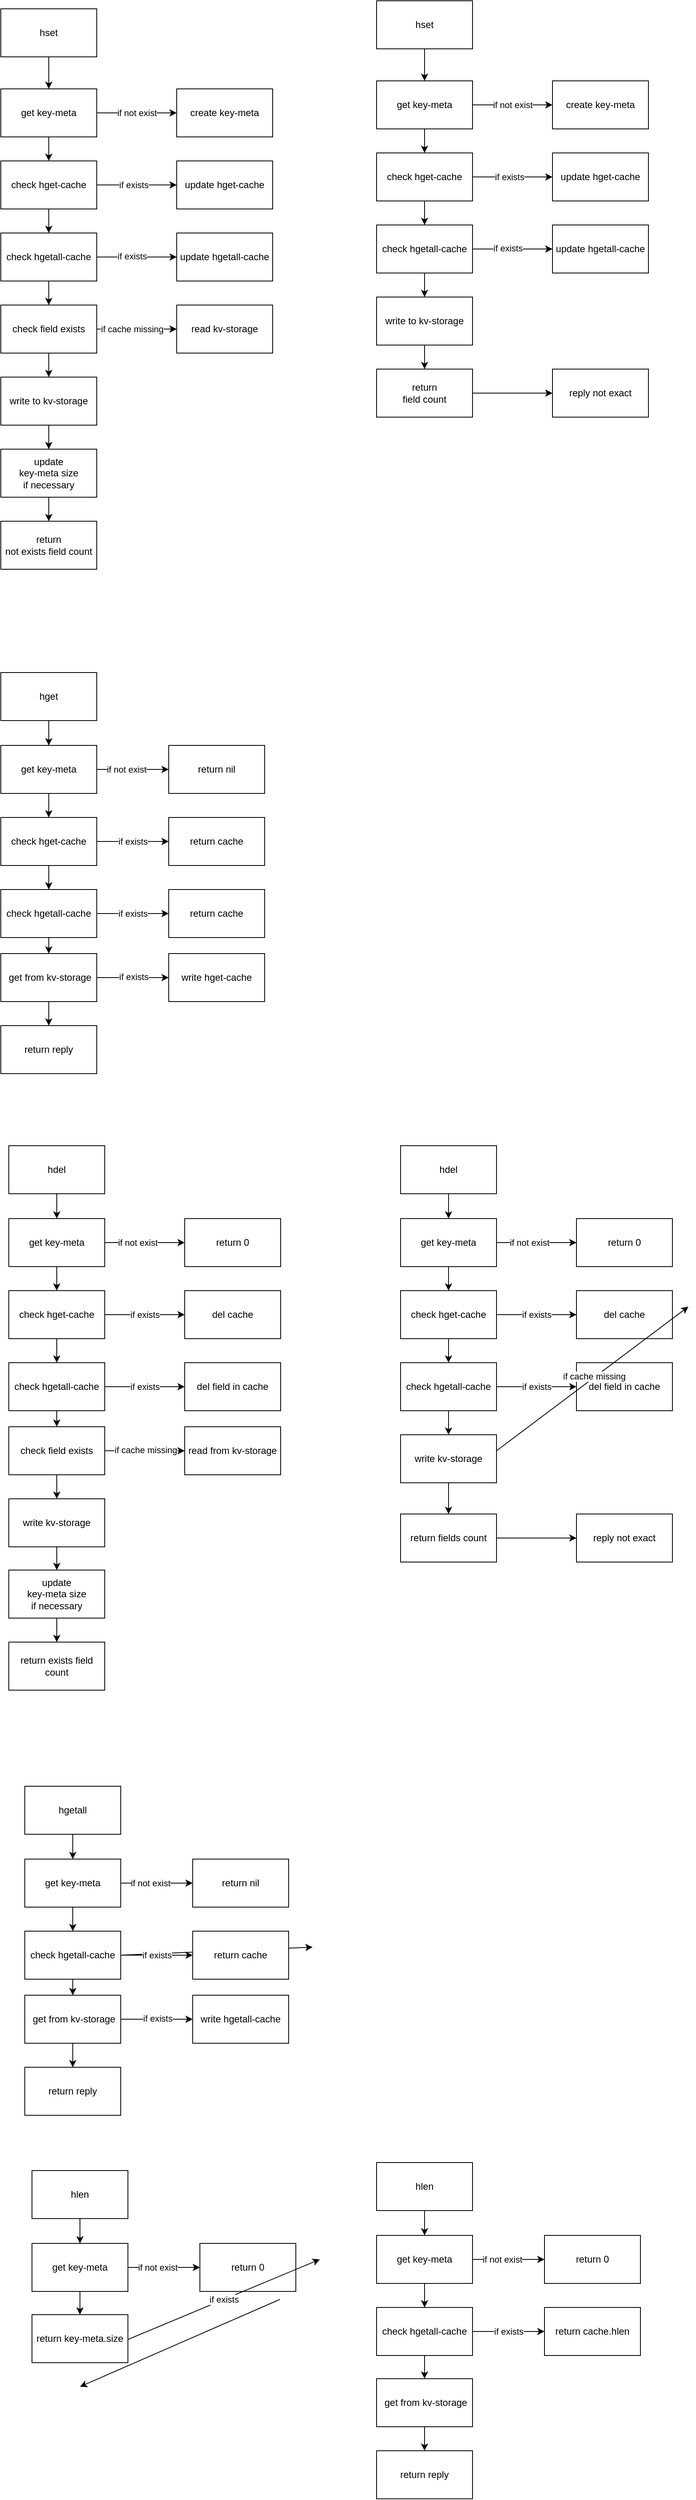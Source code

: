<mxfile version="15.7.3" type="device"><diagram id="tb99nrhKhxuGRv-F1piK" name="第 1 页"><mxGraphModel dx="1106" dy="782" grid="1" gridSize="10" guides="1" tooltips="1" connect="1" arrows="1" fold="1" page="1" pageScale="1" pageWidth="827" pageHeight="1169" math="0" shadow="0"><root><mxCell id="0"/><mxCell id="1" parent="0"/><mxCell id="EsuPwsVe-Hr086mZ4_bv-1" value="hset" style="rounded=0;whiteSpace=wrap;html=1;" vertex="1" parent="1"><mxGeometry x="210" y="280" width="120" height="60" as="geometry"/></mxCell><mxCell id="EsuPwsVe-Hr086mZ4_bv-2" value="get key-meta" style="rounded=0;whiteSpace=wrap;html=1;" vertex="1" parent="1"><mxGeometry x="210" y="380" width="120" height="60" as="geometry"/></mxCell><mxCell id="EsuPwsVe-Hr086mZ4_bv-3" value="check hget-cache" style="rounded=0;whiteSpace=wrap;html=1;" vertex="1" parent="1"><mxGeometry x="210" y="470" width="120" height="60" as="geometry"/></mxCell><mxCell id="EsuPwsVe-Hr086mZ4_bv-4" value="create key-meta" style="rounded=0;whiteSpace=wrap;html=1;" vertex="1" parent="1"><mxGeometry x="430" y="380" width="120" height="60" as="geometry"/></mxCell><mxCell id="EsuPwsVe-Hr086mZ4_bv-6" value="if not exist" style="endArrow=classic;html=1;rounded=0;exitX=1;exitY=0.5;exitDx=0;exitDy=0;entryX=0;entryY=0.5;entryDx=0;entryDy=0;" edge="1" parent="1" source="EsuPwsVe-Hr086mZ4_bv-2" target="EsuPwsVe-Hr086mZ4_bv-4"><mxGeometry width="50" height="50" relative="1" as="geometry"><mxPoint x="390" y="430" as="sourcePoint"/><mxPoint x="440" y="380" as="targetPoint"/></mxGeometry></mxCell><mxCell id="EsuPwsVe-Hr086mZ4_bv-7" value="" style="endArrow=classic;html=1;rounded=0;exitX=0.5;exitY=1;exitDx=0;exitDy=0;" edge="1" parent="1" source="EsuPwsVe-Hr086mZ4_bv-1" target="EsuPwsVe-Hr086mZ4_bv-2"><mxGeometry width="50" height="50" relative="1" as="geometry"><mxPoint x="390" y="430" as="sourcePoint"/><mxPoint x="440" y="380" as="targetPoint"/></mxGeometry></mxCell><mxCell id="EsuPwsVe-Hr086mZ4_bv-8" value="" style="endArrow=classic;html=1;rounded=0;exitX=0.5;exitY=1;exitDx=0;exitDy=0;" edge="1" parent="1" source="EsuPwsVe-Hr086mZ4_bv-2" target="EsuPwsVe-Hr086mZ4_bv-3"><mxGeometry width="50" height="50" relative="1" as="geometry"><mxPoint x="390" y="690" as="sourcePoint"/><mxPoint x="440" y="640" as="targetPoint"/></mxGeometry></mxCell><mxCell id="EsuPwsVe-Hr086mZ4_bv-9" value="update hget-cache" style="rounded=0;whiteSpace=wrap;html=1;" vertex="1" parent="1"><mxGeometry x="430" y="470" width="120" height="60" as="geometry"/></mxCell><mxCell id="EsuPwsVe-Hr086mZ4_bv-10" value="" style="endArrow=classic;html=1;rounded=0;exitX=1;exitY=0.5;exitDx=0;exitDy=0;entryX=0;entryY=0.5;entryDx=0;entryDy=0;" edge="1" parent="1" source="EsuPwsVe-Hr086mZ4_bv-3" target="EsuPwsVe-Hr086mZ4_bv-9"><mxGeometry width="50" height="50" relative="1" as="geometry"><mxPoint x="390" y="690" as="sourcePoint"/><mxPoint x="440" y="640" as="targetPoint"/></mxGeometry></mxCell><mxCell id="EsuPwsVe-Hr086mZ4_bv-12" value="if exists" style="edgeLabel;html=1;align=center;verticalAlign=middle;resizable=0;points=[];" vertex="1" connectable="0" parent="EsuPwsVe-Hr086mZ4_bv-10"><mxGeometry x="-0.286" y="1" relative="1" as="geometry"><mxPoint x="10" y="1" as="offset"/></mxGeometry></mxCell><mxCell id="EsuPwsVe-Hr086mZ4_bv-11" value="check hgetall-cache" style="rounded=0;whiteSpace=wrap;html=1;" vertex="1" parent="1"><mxGeometry x="210" y="560" width="120" height="60" as="geometry"/></mxCell><mxCell id="EsuPwsVe-Hr086mZ4_bv-13" value="" style="endArrow=classic;html=1;rounded=0;exitX=0.5;exitY=1;exitDx=0;exitDy=0;" edge="1" parent="1" source="EsuPwsVe-Hr086mZ4_bv-3" target="EsuPwsVe-Hr086mZ4_bv-11"><mxGeometry width="50" height="50" relative="1" as="geometry"><mxPoint x="390" y="530" as="sourcePoint"/><mxPoint x="440" y="480" as="targetPoint"/></mxGeometry></mxCell><mxCell id="EsuPwsVe-Hr086mZ4_bv-14" value="update hgetall-cache" style="rounded=0;whiteSpace=wrap;html=1;" vertex="1" parent="1"><mxGeometry x="430" y="560" width="120" height="60" as="geometry"/></mxCell><mxCell id="EsuPwsVe-Hr086mZ4_bv-15" value="" style="endArrow=classic;html=1;rounded=0;exitX=1;exitY=0.5;exitDx=0;exitDy=0;entryX=0;entryY=0.5;entryDx=0;entryDy=0;" edge="1" parent="1" source="EsuPwsVe-Hr086mZ4_bv-11" target="EsuPwsVe-Hr086mZ4_bv-14"><mxGeometry width="50" height="50" relative="1" as="geometry"><mxPoint x="390" y="530" as="sourcePoint"/><mxPoint x="440" y="480" as="targetPoint"/></mxGeometry></mxCell><mxCell id="EsuPwsVe-Hr086mZ4_bv-19" value="if exists" style="edgeLabel;html=1;align=center;verticalAlign=middle;resizable=0;points=[];" vertex="1" connectable="0" parent="EsuPwsVe-Hr086mZ4_bv-15"><mxGeometry x="-0.119" y="1" relative="1" as="geometry"><mxPoint as="offset"/></mxGeometry></mxCell><mxCell id="EsuPwsVe-Hr086mZ4_bv-16" value="check field exists" style="rounded=0;whiteSpace=wrap;html=1;" vertex="1" parent="1"><mxGeometry x="210" y="650" width="120" height="60" as="geometry"/></mxCell><mxCell id="EsuPwsVe-Hr086mZ4_bv-17" value="read kv-storage" style="rounded=0;whiteSpace=wrap;html=1;" vertex="1" parent="1"><mxGeometry x="430" y="650" width="120" height="60" as="geometry"/></mxCell><mxCell id="EsuPwsVe-Hr086mZ4_bv-18" value="" style="endArrow=classic;html=1;rounded=0;entryX=0;entryY=0.5;entryDx=0;entryDy=0;" edge="1" parent="1" source="EsuPwsVe-Hr086mZ4_bv-16" target="EsuPwsVe-Hr086mZ4_bv-17"><mxGeometry width="50" height="50" relative="1" as="geometry"><mxPoint x="390" y="530" as="sourcePoint"/><mxPoint x="440" y="480" as="targetPoint"/></mxGeometry></mxCell><mxCell id="EsuPwsVe-Hr086mZ4_bv-20" value="if cache missing" style="edgeLabel;html=1;align=center;verticalAlign=middle;resizable=0;points=[];" vertex="1" connectable="0" parent="EsuPwsVe-Hr086mZ4_bv-18"><mxGeometry x="-0.286" y="3" relative="1" as="geometry"><mxPoint x="8" y="3" as="offset"/></mxGeometry></mxCell><mxCell id="EsuPwsVe-Hr086mZ4_bv-21" value="" style="endArrow=classic;html=1;rounded=0;exitX=0.5;exitY=1;exitDx=0;exitDy=0;" edge="1" parent="1" source="EsuPwsVe-Hr086mZ4_bv-11" target="EsuPwsVe-Hr086mZ4_bv-16"><mxGeometry width="50" height="50" relative="1" as="geometry"><mxPoint x="390" y="530" as="sourcePoint"/><mxPoint x="440" y="480" as="targetPoint"/></mxGeometry></mxCell><mxCell id="EsuPwsVe-Hr086mZ4_bv-22" value="write to kv-storage" style="rounded=0;whiteSpace=wrap;html=1;" vertex="1" parent="1"><mxGeometry x="210" y="740" width="120" height="60" as="geometry"/></mxCell><mxCell id="EsuPwsVe-Hr086mZ4_bv-23" value="" style="endArrow=classic;html=1;rounded=0;exitX=0.5;exitY=1;exitDx=0;exitDy=0;entryX=0.5;entryY=0;entryDx=0;entryDy=0;" edge="1" parent="1" source="EsuPwsVe-Hr086mZ4_bv-16" target="EsuPwsVe-Hr086mZ4_bv-22"><mxGeometry width="50" height="50" relative="1" as="geometry"><mxPoint x="390" y="530" as="sourcePoint"/><mxPoint x="440" y="480" as="targetPoint"/></mxGeometry></mxCell><mxCell id="EsuPwsVe-Hr086mZ4_bv-24" value="update &lt;br&gt;key-meta size &lt;br&gt;if necessary" style="rounded=0;whiteSpace=wrap;html=1;" vertex="1" parent="1"><mxGeometry x="210" y="830" width="120" height="60" as="geometry"/></mxCell><mxCell id="EsuPwsVe-Hr086mZ4_bv-25" value="" style="endArrow=classic;html=1;rounded=0;exitX=0.5;exitY=1;exitDx=0;exitDy=0;" edge="1" parent="1" source="EsuPwsVe-Hr086mZ4_bv-22" target="EsuPwsVe-Hr086mZ4_bv-24"><mxGeometry width="50" height="50" relative="1" as="geometry"><mxPoint x="390" y="550" as="sourcePoint"/><mxPoint x="440" y="500" as="targetPoint"/></mxGeometry></mxCell><mxCell id="EsuPwsVe-Hr086mZ4_bv-27" value="hset" style="rounded=0;whiteSpace=wrap;html=1;" vertex="1" parent="1"><mxGeometry x="680" y="270" width="120" height="60" as="geometry"/></mxCell><mxCell id="EsuPwsVe-Hr086mZ4_bv-28" value="get key-meta" style="rounded=0;whiteSpace=wrap;html=1;" vertex="1" parent="1"><mxGeometry x="680" y="370" width="120" height="60" as="geometry"/></mxCell><mxCell id="EsuPwsVe-Hr086mZ4_bv-29" value="check hget-cache" style="rounded=0;whiteSpace=wrap;html=1;" vertex="1" parent="1"><mxGeometry x="680" y="460" width="120" height="60" as="geometry"/></mxCell><mxCell id="EsuPwsVe-Hr086mZ4_bv-30" value="create key-meta" style="rounded=0;whiteSpace=wrap;html=1;" vertex="1" parent="1"><mxGeometry x="900" y="370" width="120" height="60" as="geometry"/></mxCell><mxCell id="EsuPwsVe-Hr086mZ4_bv-31" value="if not exist" style="endArrow=classic;html=1;rounded=0;exitX=1;exitY=0.5;exitDx=0;exitDy=0;entryX=0;entryY=0.5;entryDx=0;entryDy=0;" edge="1" parent="1" source="EsuPwsVe-Hr086mZ4_bv-28" target="EsuPwsVe-Hr086mZ4_bv-30"><mxGeometry width="50" height="50" relative="1" as="geometry"><mxPoint x="860" y="420" as="sourcePoint"/><mxPoint x="910" y="370" as="targetPoint"/></mxGeometry></mxCell><mxCell id="EsuPwsVe-Hr086mZ4_bv-32" value="" style="endArrow=classic;html=1;rounded=0;exitX=0.5;exitY=1;exitDx=0;exitDy=0;" edge="1" parent="1" source="EsuPwsVe-Hr086mZ4_bv-27" target="EsuPwsVe-Hr086mZ4_bv-28"><mxGeometry width="50" height="50" relative="1" as="geometry"><mxPoint x="860" y="420" as="sourcePoint"/><mxPoint x="910" y="370" as="targetPoint"/></mxGeometry></mxCell><mxCell id="EsuPwsVe-Hr086mZ4_bv-33" value="" style="endArrow=classic;html=1;rounded=0;exitX=0.5;exitY=1;exitDx=0;exitDy=0;" edge="1" parent="1" source="EsuPwsVe-Hr086mZ4_bv-28" target="EsuPwsVe-Hr086mZ4_bv-29"><mxGeometry width="50" height="50" relative="1" as="geometry"><mxPoint x="860" y="680" as="sourcePoint"/><mxPoint x="910" y="630" as="targetPoint"/></mxGeometry></mxCell><mxCell id="EsuPwsVe-Hr086mZ4_bv-34" value="update hget-cache" style="rounded=0;whiteSpace=wrap;html=1;" vertex="1" parent="1"><mxGeometry x="900" y="460" width="120" height="60" as="geometry"/></mxCell><mxCell id="EsuPwsVe-Hr086mZ4_bv-35" value="" style="endArrow=classic;html=1;rounded=0;exitX=1;exitY=0.5;exitDx=0;exitDy=0;entryX=0;entryY=0.5;entryDx=0;entryDy=0;" edge="1" parent="1" source="EsuPwsVe-Hr086mZ4_bv-29" target="EsuPwsVe-Hr086mZ4_bv-34"><mxGeometry width="50" height="50" relative="1" as="geometry"><mxPoint x="860" y="680" as="sourcePoint"/><mxPoint x="910" y="630" as="targetPoint"/></mxGeometry></mxCell><mxCell id="EsuPwsVe-Hr086mZ4_bv-36" value="if exists" style="edgeLabel;html=1;align=center;verticalAlign=middle;resizable=0;points=[];" vertex="1" connectable="0" parent="EsuPwsVe-Hr086mZ4_bv-35"><mxGeometry x="-0.286" y="1" relative="1" as="geometry"><mxPoint x="10" y="1" as="offset"/></mxGeometry></mxCell><mxCell id="EsuPwsVe-Hr086mZ4_bv-37" value="check hgetall-cache" style="rounded=0;whiteSpace=wrap;html=1;" vertex="1" parent="1"><mxGeometry x="680" y="550" width="120" height="60" as="geometry"/></mxCell><mxCell id="EsuPwsVe-Hr086mZ4_bv-38" value="" style="endArrow=classic;html=1;rounded=0;exitX=0.5;exitY=1;exitDx=0;exitDy=0;" edge="1" parent="1" source="EsuPwsVe-Hr086mZ4_bv-29" target="EsuPwsVe-Hr086mZ4_bv-37"><mxGeometry width="50" height="50" relative="1" as="geometry"><mxPoint x="860" y="520" as="sourcePoint"/><mxPoint x="910" y="470" as="targetPoint"/></mxGeometry></mxCell><mxCell id="EsuPwsVe-Hr086mZ4_bv-39" value="update hgetall-cache" style="rounded=0;whiteSpace=wrap;html=1;" vertex="1" parent="1"><mxGeometry x="900" y="550" width="120" height="60" as="geometry"/></mxCell><mxCell id="EsuPwsVe-Hr086mZ4_bv-40" value="" style="endArrow=classic;html=1;rounded=0;exitX=1;exitY=0.5;exitDx=0;exitDy=0;entryX=0;entryY=0.5;entryDx=0;entryDy=0;" edge="1" parent="1" source="EsuPwsVe-Hr086mZ4_bv-37" target="EsuPwsVe-Hr086mZ4_bv-39"><mxGeometry width="50" height="50" relative="1" as="geometry"><mxPoint x="860" y="520" as="sourcePoint"/><mxPoint x="910" y="470" as="targetPoint"/></mxGeometry></mxCell><mxCell id="EsuPwsVe-Hr086mZ4_bv-41" value="if exists" style="edgeLabel;html=1;align=center;verticalAlign=middle;resizable=0;points=[];" vertex="1" connectable="0" parent="EsuPwsVe-Hr086mZ4_bv-40"><mxGeometry x="-0.119" y="1" relative="1" as="geometry"><mxPoint as="offset"/></mxGeometry></mxCell><mxCell id="EsuPwsVe-Hr086mZ4_bv-46" value="" style="endArrow=classic;html=1;rounded=0;exitX=0.5;exitY=1;exitDx=0;exitDy=0;" edge="1" parent="1" source="EsuPwsVe-Hr086mZ4_bv-37"><mxGeometry width="50" height="50" relative="1" as="geometry"><mxPoint x="860" y="520" as="sourcePoint"/><mxPoint x="740" y="640" as="targetPoint"/></mxGeometry></mxCell><mxCell id="EsuPwsVe-Hr086mZ4_bv-47" value="write to kv-storage" style="rounded=0;whiteSpace=wrap;html=1;" vertex="1" parent="1"><mxGeometry x="680" y="640" width="120" height="60" as="geometry"/></mxCell><mxCell id="EsuPwsVe-Hr086mZ4_bv-49" value="return &lt;br&gt;field count" style="rounded=0;whiteSpace=wrap;html=1;" vertex="1" parent="1"><mxGeometry x="680" y="730" width="120" height="60" as="geometry"/></mxCell><mxCell id="EsuPwsVe-Hr086mZ4_bv-50" value="" style="endArrow=classic;html=1;rounded=0;exitX=0.5;exitY=1;exitDx=0;exitDy=0;" edge="1" parent="1" source="EsuPwsVe-Hr086mZ4_bv-47" target="EsuPwsVe-Hr086mZ4_bv-49"><mxGeometry width="50" height="50" relative="1" as="geometry"><mxPoint x="860" y="450" as="sourcePoint"/><mxPoint x="910" y="400" as="targetPoint"/></mxGeometry></mxCell><mxCell id="EsuPwsVe-Hr086mZ4_bv-52" value="reply not exact" style="rounded=0;whiteSpace=wrap;html=1;" vertex="1" parent="1"><mxGeometry x="900" y="730" width="120" height="60" as="geometry"/></mxCell><mxCell id="EsuPwsVe-Hr086mZ4_bv-53" value="" style="endArrow=classic;html=1;rounded=0;exitX=1;exitY=0.5;exitDx=0;exitDy=0;entryX=0;entryY=0.5;entryDx=0;entryDy=0;" edge="1" parent="1" source="EsuPwsVe-Hr086mZ4_bv-49" target="EsuPwsVe-Hr086mZ4_bv-52"><mxGeometry width="50" height="50" relative="1" as="geometry"><mxPoint x="750" y="550" as="sourcePoint"/><mxPoint x="800" y="500" as="targetPoint"/></mxGeometry></mxCell><mxCell id="EsuPwsVe-Hr086mZ4_bv-55" value="return &lt;br&gt;not exists field count" style="rounded=0;whiteSpace=wrap;html=1;" vertex="1" parent="1"><mxGeometry x="210" y="920" width="120" height="60" as="geometry"/></mxCell><mxCell id="EsuPwsVe-Hr086mZ4_bv-56" value="" style="endArrow=classic;html=1;rounded=0;exitX=0.5;exitY=1;exitDx=0;exitDy=0;" edge="1" parent="1" source="EsuPwsVe-Hr086mZ4_bv-24" target="EsuPwsVe-Hr086mZ4_bv-55"><mxGeometry width="50" height="50" relative="1" as="geometry"><mxPoint x="520" y="760" as="sourcePoint"/><mxPoint x="570" y="710" as="targetPoint"/></mxGeometry></mxCell><mxCell id="EsuPwsVe-Hr086mZ4_bv-57" value="hget" style="rounded=0;whiteSpace=wrap;html=1;" vertex="1" parent="1"><mxGeometry x="210" y="1109" width="120" height="60" as="geometry"/></mxCell><mxCell id="EsuPwsVe-Hr086mZ4_bv-58" value="check hget-cache" style="rounded=0;whiteSpace=wrap;html=1;" vertex="1" parent="1"><mxGeometry x="210" y="1290" width="120" height="60" as="geometry"/></mxCell><mxCell id="EsuPwsVe-Hr086mZ4_bv-59" value="check hgetall-cache" style="rounded=0;whiteSpace=wrap;html=1;" vertex="1" parent="1"><mxGeometry x="210" y="1380" width="120" height="60" as="geometry"/></mxCell><mxCell id="EsuPwsVe-Hr086mZ4_bv-60" value="&amp;nbsp;get from kv-storage" style="rounded=0;whiteSpace=wrap;html=1;" vertex="1" parent="1"><mxGeometry x="210" y="1460" width="120" height="60" as="geometry"/></mxCell><mxCell id="EsuPwsVe-Hr086mZ4_bv-61" value="get key-meta" style="rounded=0;whiteSpace=wrap;html=1;" vertex="1" parent="1"><mxGeometry x="210" y="1200" width="120" height="60" as="geometry"/></mxCell><mxCell id="EsuPwsVe-Hr086mZ4_bv-62" value="return nil" style="rounded=0;whiteSpace=wrap;html=1;" vertex="1" parent="1"><mxGeometry x="420" y="1200" width="120" height="60" as="geometry"/></mxCell><mxCell id="EsuPwsVe-Hr086mZ4_bv-63" value="" style="endArrow=classic;html=1;rounded=0;entryX=0;entryY=0.5;entryDx=0;entryDy=0;" edge="1" parent="1" source="EsuPwsVe-Hr086mZ4_bv-61" target="EsuPwsVe-Hr086mZ4_bv-62"><mxGeometry width="50" height="50" relative="1" as="geometry"><mxPoint x="520" y="1360" as="sourcePoint"/><mxPoint x="570" y="1310" as="targetPoint"/></mxGeometry></mxCell><mxCell id="EsuPwsVe-Hr086mZ4_bv-67" value="if not exist" style="edgeLabel;html=1;align=center;verticalAlign=middle;resizable=0;points=[];" vertex="1" connectable="0" parent="EsuPwsVe-Hr086mZ4_bv-63"><mxGeometry x="-0.314" y="2" relative="1" as="geometry"><mxPoint x="6" y="2" as="offset"/></mxGeometry></mxCell><mxCell id="EsuPwsVe-Hr086mZ4_bv-64" value="" style="endArrow=classic;html=1;rounded=0;exitX=0.5;exitY=1;exitDx=0;exitDy=0;" edge="1" parent="1" source="EsuPwsVe-Hr086mZ4_bv-57" target="EsuPwsVe-Hr086mZ4_bv-61"><mxGeometry width="50" height="50" relative="1" as="geometry"><mxPoint x="520" y="1350" as="sourcePoint"/><mxPoint x="570" y="1300" as="targetPoint"/></mxGeometry></mxCell><mxCell id="EsuPwsVe-Hr086mZ4_bv-65" value="" style="endArrow=classic;html=1;rounded=0;exitX=0.5;exitY=1;exitDx=0;exitDy=0;" edge="1" parent="1" source="EsuPwsVe-Hr086mZ4_bv-61" target="EsuPwsVe-Hr086mZ4_bv-58"><mxGeometry width="50" height="50" relative="1" as="geometry"><mxPoint x="520" y="1350" as="sourcePoint"/><mxPoint x="570" y="1300" as="targetPoint"/></mxGeometry></mxCell><mxCell id="EsuPwsVe-Hr086mZ4_bv-66" value="return cache" style="rounded=0;whiteSpace=wrap;html=1;" vertex="1" parent="1"><mxGeometry x="420" y="1290" width="120" height="60" as="geometry"/></mxCell><mxCell id="EsuPwsVe-Hr086mZ4_bv-68" value="if exists" style="endArrow=classic;html=1;rounded=0;exitX=1;exitY=0.5;exitDx=0;exitDy=0;entryX=0;entryY=0.5;entryDx=0;entryDy=0;" edge="1" parent="1" source="EsuPwsVe-Hr086mZ4_bv-58" target="EsuPwsVe-Hr086mZ4_bv-66"><mxGeometry width="50" height="50" relative="1" as="geometry"><mxPoint x="520" y="1360" as="sourcePoint"/><mxPoint x="570" y="1310" as="targetPoint"/></mxGeometry></mxCell><mxCell id="EsuPwsVe-Hr086mZ4_bv-69" value="return cache" style="rounded=0;whiteSpace=wrap;html=1;" vertex="1" parent="1"><mxGeometry x="420" y="1380" width="120" height="60" as="geometry"/></mxCell><mxCell id="EsuPwsVe-Hr086mZ4_bv-70" value="" style="endArrow=classic;html=1;rounded=0;exitX=0.5;exitY=1;exitDx=0;exitDy=0;" edge="1" parent="1" source="EsuPwsVe-Hr086mZ4_bv-58" target="EsuPwsVe-Hr086mZ4_bv-59"><mxGeometry width="50" height="50" relative="1" as="geometry"><mxPoint x="520" y="1360" as="sourcePoint"/><mxPoint x="570" y="1310" as="targetPoint"/></mxGeometry></mxCell><mxCell id="EsuPwsVe-Hr086mZ4_bv-71" value="if exists" style="endArrow=classic;html=1;rounded=0;exitX=1;exitY=0.5;exitDx=0;exitDy=0;" edge="1" parent="1" source="EsuPwsVe-Hr086mZ4_bv-59" target="EsuPwsVe-Hr086mZ4_bv-69"><mxGeometry width="50" height="50" relative="1" as="geometry"><mxPoint x="520" y="1360" as="sourcePoint"/><mxPoint x="570" y="1310" as="targetPoint"/></mxGeometry></mxCell><mxCell id="EsuPwsVe-Hr086mZ4_bv-72" value="write hget-cache" style="rounded=0;whiteSpace=wrap;html=1;" vertex="1" parent="1"><mxGeometry x="420" y="1460" width="120" height="60" as="geometry"/></mxCell><mxCell id="EsuPwsVe-Hr086mZ4_bv-73" value="" style="endArrow=classic;html=1;rounded=0;exitX=1;exitY=0.5;exitDx=0;exitDy=0;" edge="1" parent="1" source="EsuPwsVe-Hr086mZ4_bv-60" target="EsuPwsVe-Hr086mZ4_bv-72"><mxGeometry width="50" height="50" relative="1" as="geometry"><mxPoint x="520" y="1360" as="sourcePoint"/><mxPoint x="570" y="1310" as="targetPoint"/></mxGeometry></mxCell><mxCell id="EsuPwsVe-Hr086mZ4_bv-74" value="if exists" style="edgeLabel;html=1;align=center;verticalAlign=middle;resizable=0;points=[];" vertex="1" connectable="0" parent="EsuPwsVe-Hr086mZ4_bv-73"><mxGeometry x="0.022" y="1" relative="1" as="geometry"><mxPoint as="offset"/></mxGeometry></mxCell><mxCell id="EsuPwsVe-Hr086mZ4_bv-75" value="" style="endArrow=classic;html=1;rounded=0;exitX=0.5;exitY=1;exitDx=0;exitDy=0;" edge="1" parent="1" source="EsuPwsVe-Hr086mZ4_bv-59" target="EsuPwsVe-Hr086mZ4_bv-60"><mxGeometry width="50" height="50" relative="1" as="geometry"><mxPoint x="520" y="1360" as="sourcePoint"/><mxPoint x="570" y="1310" as="targetPoint"/></mxGeometry></mxCell><mxCell id="EsuPwsVe-Hr086mZ4_bv-76" value="return reply" style="rounded=0;whiteSpace=wrap;html=1;" vertex="1" parent="1"><mxGeometry x="210" y="1550" width="120" height="60" as="geometry"/></mxCell><mxCell id="EsuPwsVe-Hr086mZ4_bv-77" value="" style="endArrow=classic;html=1;rounded=0;exitX=0.5;exitY=1;exitDx=0;exitDy=0;" edge="1" parent="1" source="EsuPwsVe-Hr086mZ4_bv-60" target="EsuPwsVe-Hr086mZ4_bv-76"><mxGeometry width="50" height="50" relative="1" as="geometry"><mxPoint x="520" y="1360" as="sourcePoint"/><mxPoint x="570" y="1310" as="targetPoint"/></mxGeometry></mxCell><mxCell id="EsuPwsVe-Hr086mZ4_bv-78" value="hdel" style="rounded=0;whiteSpace=wrap;html=1;" vertex="1" parent="1"><mxGeometry x="220" y="1700" width="120" height="60" as="geometry"/></mxCell><mxCell id="EsuPwsVe-Hr086mZ4_bv-79" value="check hget-cache" style="rounded=0;whiteSpace=wrap;html=1;" vertex="1" parent="1"><mxGeometry x="220" y="1881" width="120" height="60" as="geometry"/></mxCell><mxCell id="EsuPwsVe-Hr086mZ4_bv-80" value="check hgetall-cache" style="rounded=0;whiteSpace=wrap;html=1;" vertex="1" parent="1"><mxGeometry x="220" y="1971" width="120" height="60" as="geometry"/></mxCell><mxCell id="EsuPwsVe-Hr086mZ4_bv-81" value="check field exists" style="rounded=0;whiteSpace=wrap;html=1;" vertex="1" parent="1"><mxGeometry x="220" y="2051" width="120" height="60" as="geometry"/></mxCell><mxCell id="EsuPwsVe-Hr086mZ4_bv-82" value="get key-meta" style="rounded=0;whiteSpace=wrap;html=1;" vertex="1" parent="1"><mxGeometry x="220" y="1791" width="120" height="60" as="geometry"/></mxCell><mxCell id="EsuPwsVe-Hr086mZ4_bv-83" value="return 0" style="rounded=0;whiteSpace=wrap;html=1;" vertex="1" parent="1"><mxGeometry x="440" y="1791" width="120" height="60" as="geometry"/></mxCell><mxCell id="EsuPwsVe-Hr086mZ4_bv-84" value="" style="endArrow=classic;html=1;rounded=0;entryX=0;entryY=0.5;entryDx=0;entryDy=0;" edge="1" parent="1" source="EsuPwsVe-Hr086mZ4_bv-82" target="EsuPwsVe-Hr086mZ4_bv-83"><mxGeometry width="50" height="50" relative="1" as="geometry"><mxPoint x="530" y="1951" as="sourcePoint"/><mxPoint x="580" y="1901" as="targetPoint"/></mxGeometry></mxCell><mxCell id="EsuPwsVe-Hr086mZ4_bv-85" value="if not exist" style="edgeLabel;html=1;align=center;verticalAlign=middle;resizable=0;points=[];" vertex="1" connectable="0" parent="EsuPwsVe-Hr086mZ4_bv-84"><mxGeometry x="-0.314" y="2" relative="1" as="geometry"><mxPoint x="6" y="2" as="offset"/></mxGeometry></mxCell><mxCell id="EsuPwsVe-Hr086mZ4_bv-86" value="" style="endArrow=classic;html=1;rounded=0;exitX=0.5;exitY=1;exitDx=0;exitDy=0;" edge="1" parent="1" source="EsuPwsVe-Hr086mZ4_bv-78" target="EsuPwsVe-Hr086mZ4_bv-82"><mxGeometry width="50" height="50" relative="1" as="geometry"><mxPoint x="530" y="1941" as="sourcePoint"/><mxPoint x="580" y="1891" as="targetPoint"/></mxGeometry></mxCell><mxCell id="EsuPwsVe-Hr086mZ4_bv-87" value="" style="endArrow=classic;html=1;rounded=0;exitX=0.5;exitY=1;exitDx=0;exitDy=0;" edge="1" parent="1" source="EsuPwsVe-Hr086mZ4_bv-82" target="EsuPwsVe-Hr086mZ4_bv-79"><mxGeometry width="50" height="50" relative="1" as="geometry"><mxPoint x="530" y="1941" as="sourcePoint"/><mxPoint x="580" y="1891" as="targetPoint"/></mxGeometry></mxCell><mxCell id="EsuPwsVe-Hr086mZ4_bv-88" value="del cache" style="rounded=0;whiteSpace=wrap;html=1;" vertex="1" parent="1"><mxGeometry x="440" y="1881" width="120" height="60" as="geometry"/></mxCell><mxCell id="EsuPwsVe-Hr086mZ4_bv-89" value="if exists" style="endArrow=classic;html=1;rounded=0;exitX=1;exitY=0.5;exitDx=0;exitDy=0;entryX=0;entryY=0.5;entryDx=0;entryDy=0;" edge="1" parent="1" source="EsuPwsVe-Hr086mZ4_bv-79" target="EsuPwsVe-Hr086mZ4_bv-88"><mxGeometry width="50" height="50" relative="1" as="geometry"><mxPoint x="530" y="1951" as="sourcePoint"/><mxPoint x="580" y="1901" as="targetPoint"/></mxGeometry></mxCell><mxCell id="EsuPwsVe-Hr086mZ4_bv-90" value="del field in cache" style="rounded=0;whiteSpace=wrap;html=1;" vertex="1" parent="1"><mxGeometry x="440" y="1971" width="120" height="60" as="geometry"/></mxCell><mxCell id="EsuPwsVe-Hr086mZ4_bv-91" value="" style="endArrow=classic;html=1;rounded=0;exitX=0.5;exitY=1;exitDx=0;exitDy=0;" edge="1" parent="1" source="EsuPwsVe-Hr086mZ4_bv-79" target="EsuPwsVe-Hr086mZ4_bv-80"><mxGeometry width="50" height="50" relative="1" as="geometry"><mxPoint x="530" y="1951" as="sourcePoint"/><mxPoint x="580" y="1901" as="targetPoint"/></mxGeometry></mxCell><mxCell id="EsuPwsVe-Hr086mZ4_bv-92" value="if exists" style="endArrow=classic;html=1;rounded=0;exitX=1;exitY=0.5;exitDx=0;exitDy=0;" edge="1" parent="1" source="EsuPwsVe-Hr086mZ4_bv-80" target="EsuPwsVe-Hr086mZ4_bv-90"><mxGeometry width="50" height="50" relative="1" as="geometry"><mxPoint x="530" y="1951" as="sourcePoint"/><mxPoint x="580" y="1901" as="targetPoint"/></mxGeometry></mxCell><mxCell id="EsuPwsVe-Hr086mZ4_bv-93" value="read from kv-storage" style="rounded=0;whiteSpace=wrap;html=1;" vertex="1" parent="1"><mxGeometry x="440" y="2051" width="120" height="60" as="geometry"/></mxCell><mxCell id="EsuPwsVe-Hr086mZ4_bv-94" value="" style="endArrow=classic;html=1;rounded=0;exitX=1;exitY=0.5;exitDx=0;exitDy=0;" edge="1" parent="1" source="EsuPwsVe-Hr086mZ4_bv-81" target="EsuPwsVe-Hr086mZ4_bv-93"><mxGeometry width="50" height="50" relative="1" as="geometry"><mxPoint x="530" y="1951" as="sourcePoint"/><mxPoint x="580" y="1901" as="targetPoint"/></mxGeometry></mxCell><mxCell id="EsuPwsVe-Hr086mZ4_bv-95" value="if cache missing" style="edgeLabel;html=1;align=center;verticalAlign=middle;resizable=0;points=[];" vertex="1" connectable="0" parent="EsuPwsVe-Hr086mZ4_bv-94"><mxGeometry x="0.022" y="1" relative="1" as="geometry"><mxPoint as="offset"/></mxGeometry></mxCell><mxCell id="EsuPwsVe-Hr086mZ4_bv-96" value="" style="endArrow=classic;html=1;rounded=0;exitX=0.5;exitY=1;exitDx=0;exitDy=0;" edge="1" parent="1" source="EsuPwsVe-Hr086mZ4_bv-80" target="EsuPwsVe-Hr086mZ4_bv-81"><mxGeometry width="50" height="50" relative="1" as="geometry"><mxPoint x="530" y="1951" as="sourcePoint"/><mxPoint x="580" y="1901" as="targetPoint"/></mxGeometry></mxCell><mxCell id="EsuPwsVe-Hr086mZ4_bv-97" value="write kv-storage" style="rounded=0;whiteSpace=wrap;html=1;" vertex="1" parent="1"><mxGeometry x="220" y="2141" width="120" height="60" as="geometry"/></mxCell><mxCell id="EsuPwsVe-Hr086mZ4_bv-98" value="" style="endArrow=classic;html=1;rounded=0;exitX=0.5;exitY=1;exitDx=0;exitDy=0;" edge="1" parent="1" source="EsuPwsVe-Hr086mZ4_bv-81" target="EsuPwsVe-Hr086mZ4_bv-97"><mxGeometry width="50" height="50" relative="1" as="geometry"><mxPoint x="530" y="1951" as="sourcePoint"/><mxPoint x="580" y="1901" as="targetPoint"/></mxGeometry></mxCell><mxCell id="EsuPwsVe-Hr086mZ4_bv-99" value="update&lt;br&gt;key-meta size&lt;br&gt;if necessary" style="rounded=0;whiteSpace=wrap;html=1;" vertex="1" parent="1"><mxGeometry x="220" y="2230" width="120" height="60" as="geometry"/></mxCell><mxCell id="EsuPwsVe-Hr086mZ4_bv-101" value="return exists field count" style="rounded=0;whiteSpace=wrap;html=1;" vertex="1" parent="1"><mxGeometry x="220" y="2320" width="120" height="60" as="geometry"/></mxCell><mxCell id="EsuPwsVe-Hr086mZ4_bv-102" value="" style="endArrow=classic;html=1;rounded=0;exitX=0.5;exitY=1;exitDx=0;exitDy=0;" edge="1" parent="1" source="EsuPwsVe-Hr086mZ4_bv-97" target="EsuPwsVe-Hr086mZ4_bv-99"><mxGeometry width="50" height="50" relative="1" as="geometry"><mxPoint x="520" y="2100" as="sourcePoint"/><mxPoint x="570" y="2050" as="targetPoint"/></mxGeometry></mxCell><mxCell id="EsuPwsVe-Hr086mZ4_bv-103" value="" style="endArrow=classic;html=1;rounded=0;exitX=0.5;exitY=1;exitDx=0;exitDy=0;" edge="1" parent="1" source="EsuPwsVe-Hr086mZ4_bv-99" target="EsuPwsVe-Hr086mZ4_bv-101"><mxGeometry width="50" height="50" relative="1" as="geometry"><mxPoint x="520" y="2100" as="sourcePoint"/><mxPoint x="570" y="2050" as="targetPoint"/></mxGeometry></mxCell><mxCell id="EsuPwsVe-Hr086mZ4_bv-104" value="hdel" style="rounded=0;whiteSpace=wrap;html=1;" vertex="1" parent="1"><mxGeometry x="710" y="1700" width="120" height="60" as="geometry"/></mxCell><mxCell id="EsuPwsVe-Hr086mZ4_bv-105" value="check hget-cache" style="rounded=0;whiteSpace=wrap;html=1;" vertex="1" parent="1"><mxGeometry x="710" y="1881" width="120" height="60" as="geometry"/></mxCell><mxCell id="EsuPwsVe-Hr086mZ4_bv-106" value="check hgetall-cache" style="rounded=0;whiteSpace=wrap;html=1;" vertex="1" parent="1"><mxGeometry x="710" y="1971" width="120" height="60" as="geometry"/></mxCell><mxCell id="EsuPwsVe-Hr086mZ4_bv-108" value="get key-meta" style="rounded=0;whiteSpace=wrap;html=1;" vertex="1" parent="1"><mxGeometry x="710" y="1791" width="120" height="60" as="geometry"/></mxCell><mxCell id="EsuPwsVe-Hr086mZ4_bv-109" value="return 0" style="rounded=0;whiteSpace=wrap;html=1;" vertex="1" parent="1"><mxGeometry x="930" y="1791" width="120" height="60" as="geometry"/></mxCell><mxCell id="EsuPwsVe-Hr086mZ4_bv-110" value="" style="endArrow=classic;html=1;rounded=0;entryX=0;entryY=0.5;entryDx=0;entryDy=0;" edge="1" parent="1" source="EsuPwsVe-Hr086mZ4_bv-108" target="EsuPwsVe-Hr086mZ4_bv-109"><mxGeometry width="50" height="50" relative="1" as="geometry"><mxPoint x="1020" y="1951" as="sourcePoint"/><mxPoint x="1070" y="1901" as="targetPoint"/></mxGeometry></mxCell><mxCell id="EsuPwsVe-Hr086mZ4_bv-111" value="if not exist" style="edgeLabel;html=1;align=center;verticalAlign=middle;resizable=0;points=[];" vertex="1" connectable="0" parent="EsuPwsVe-Hr086mZ4_bv-110"><mxGeometry x="-0.314" y="2" relative="1" as="geometry"><mxPoint x="6" y="2" as="offset"/></mxGeometry></mxCell><mxCell id="EsuPwsVe-Hr086mZ4_bv-112" value="" style="endArrow=classic;html=1;rounded=0;exitX=0.5;exitY=1;exitDx=0;exitDy=0;" edge="1" parent="1" source="EsuPwsVe-Hr086mZ4_bv-104" target="EsuPwsVe-Hr086mZ4_bv-108"><mxGeometry width="50" height="50" relative="1" as="geometry"><mxPoint x="1020" y="1941" as="sourcePoint"/><mxPoint x="1070" y="1891" as="targetPoint"/></mxGeometry></mxCell><mxCell id="EsuPwsVe-Hr086mZ4_bv-113" value="" style="endArrow=classic;html=1;rounded=0;exitX=0.5;exitY=1;exitDx=0;exitDy=0;" edge="1" parent="1" source="EsuPwsVe-Hr086mZ4_bv-108" target="EsuPwsVe-Hr086mZ4_bv-105"><mxGeometry width="50" height="50" relative="1" as="geometry"><mxPoint x="1020" y="1941" as="sourcePoint"/><mxPoint x="1070" y="1891" as="targetPoint"/></mxGeometry></mxCell><mxCell id="EsuPwsVe-Hr086mZ4_bv-114" value="del cache" style="rounded=0;whiteSpace=wrap;html=1;" vertex="1" parent="1"><mxGeometry x="930" y="1881" width="120" height="60" as="geometry"/></mxCell><mxCell id="EsuPwsVe-Hr086mZ4_bv-115" value="if exists" style="endArrow=classic;html=1;rounded=0;exitX=1;exitY=0.5;exitDx=0;exitDy=0;entryX=0;entryY=0.5;entryDx=0;entryDy=0;" edge="1" parent="1" source="EsuPwsVe-Hr086mZ4_bv-105" target="EsuPwsVe-Hr086mZ4_bv-114"><mxGeometry width="50" height="50" relative="1" as="geometry"><mxPoint x="1020" y="1951" as="sourcePoint"/><mxPoint x="1070" y="1901" as="targetPoint"/></mxGeometry></mxCell><mxCell id="EsuPwsVe-Hr086mZ4_bv-116" value="del field in cache" style="rounded=0;whiteSpace=wrap;html=1;" vertex="1" parent="1"><mxGeometry x="930" y="1971" width="120" height="60" as="geometry"/></mxCell><mxCell id="EsuPwsVe-Hr086mZ4_bv-117" value="" style="endArrow=classic;html=1;rounded=0;exitX=0.5;exitY=1;exitDx=0;exitDy=0;" edge="1" parent="1" source="EsuPwsVe-Hr086mZ4_bv-105" target="EsuPwsVe-Hr086mZ4_bv-106"><mxGeometry width="50" height="50" relative="1" as="geometry"><mxPoint x="1020" y="1951" as="sourcePoint"/><mxPoint x="1070" y="1901" as="targetPoint"/></mxGeometry></mxCell><mxCell id="EsuPwsVe-Hr086mZ4_bv-118" value="if exists" style="endArrow=classic;html=1;rounded=0;exitX=1;exitY=0.5;exitDx=0;exitDy=0;" edge="1" parent="1" source="EsuPwsVe-Hr086mZ4_bv-106" target="EsuPwsVe-Hr086mZ4_bv-116"><mxGeometry width="50" height="50" relative="1" as="geometry"><mxPoint x="1020" y="1951" as="sourcePoint"/><mxPoint x="1070" y="1901" as="targetPoint"/></mxGeometry></mxCell><mxCell id="EsuPwsVe-Hr086mZ4_bv-120" value="" style="endArrow=classic;html=1;rounded=0;exitX=1;exitY=0.5;exitDx=0;exitDy=0;" edge="1" parent="1" target="EsuPwsVe-Hr086mZ4_bv-119"><mxGeometry width="50" height="50" relative="1" as="geometry"><mxPoint x="830" y="2081" as="sourcePoint"/><mxPoint x="1070" y="1901" as="targetPoint"/></mxGeometry></mxCell><mxCell id="EsuPwsVe-Hr086mZ4_bv-121" value="if cache missing" style="edgeLabel;html=1;align=center;verticalAlign=middle;resizable=0;points=[];" vertex="1" connectable="0" parent="EsuPwsVe-Hr086mZ4_bv-120"><mxGeometry x="0.022" y="1" relative="1" as="geometry"><mxPoint as="offset"/></mxGeometry></mxCell><mxCell id="EsuPwsVe-Hr086mZ4_bv-123" value="write kv-storage" style="rounded=0;whiteSpace=wrap;html=1;" vertex="1" parent="1"><mxGeometry x="710" y="2061" width="120" height="60" as="geometry"/></mxCell><mxCell id="EsuPwsVe-Hr086mZ4_bv-124" value="" style="endArrow=classic;html=1;rounded=0;exitX=0.5;exitY=1;exitDx=0;exitDy=0;" edge="1" parent="1" target="EsuPwsVe-Hr086mZ4_bv-123"><mxGeometry width="50" height="50" relative="1" as="geometry"><mxPoint x="770" y="2031" as="sourcePoint"/><mxPoint x="1070" y="1821" as="targetPoint"/></mxGeometry></mxCell><mxCell id="EsuPwsVe-Hr086mZ4_bv-126" value="return fields count" style="rounded=0;whiteSpace=wrap;html=1;" vertex="1" parent="1"><mxGeometry x="710" y="2160" width="120" height="60" as="geometry"/></mxCell><mxCell id="EsuPwsVe-Hr086mZ4_bv-128" value="" style="endArrow=classic;html=1;rounded=0;" edge="1" parent="1" source="EsuPwsVe-Hr086mZ4_bv-123" target="EsuPwsVe-Hr086mZ4_bv-126"><mxGeometry width="50" height="50" relative="1" as="geometry"><mxPoint x="770" y="2290" as="sourcePoint"/><mxPoint x="1060" y="2050" as="targetPoint"/></mxGeometry></mxCell><mxCell id="EsuPwsVe-Hr086mZ4_bv-129" value="reply not exact" style="rounded=0;whiteSpace=wrap;html=1;" vertex="1" parent="1"><mxGeometry x="930" y="2160" width="120" height="60" as="geometry"/></mxCell><mxCell id="EsuPwsVe-Hr086mZ4_bv-130" value="" style="endArrow=classic;html=1;rounded=0;entryX=0;entryY=0.5;entryDx=0;entryDy=0;" edge="1" parent="1" source="EsuPwsVe-Hr086mZ4_bv-126" target="EsuPwsVe-Hr086mZ4_bv-129"><mxGeometry width="50" height="50" relative="1" as="geometry"><mxPoint x="520" y="2100" as="sourcePoint"/><mxPoint x="570" y="2050" as="targetPoint"/></mxGeometry></mxCell><mxCell id="EsuPwsVe-Hr086mZ4_bv-131" value="hgetall" style="rounded=0;whiteSpace=wrap;html=1;" vertex="1" parent="1"><mxGeometry x="240" y="2500" width="120" height="60" as="geometry"/></mxCell><mxCell id="EsuPwsVe-Hr086mZ4_bv-133" value="check hgetall-cache" style="rounded=0;whiteSpace=wrap;html=1;" vertex="1" parent="1"><mxGeometry x="240" y="2681" width="120" height="60" as="geometry"/></mxCell><mxCell id="EsuPwsVe-Hr086mZ4_bv-134" value="&amp;nbsp;get from kv-storage" style="rounded=0;whiteSpace=wrap;html=1;" vertex="1" parent="1"><mxGeometry x="240" y="2761" width="120" height="60" as="geometry"/></mxCell><mxCell id="EsuPwsVe-Hr086mZ4_bv-135" value="get key-meta" style="rounded=0;whiteSpace=wrap;html=1;" vertex="1" parent="1"><mxGeometry x="240" y="2591" width="120" height="60" as="geometry"/></mxCell><mxCell id="EsuPwsVe-Hr086mZ4_bv-136" value="return nil" style="rounded=0;whiteSpace=wrap;html=1;" vertex="1" parent="1"><mxGeometry x="450" y="2591" width="120" height="60" as="geometry"/></mxCell><mxCell id="EsuPwsVe-Hr086mZ4_bv-137" value="" style="endArrow=classic;html=1;rounded=0;entryX=0;entryY=0.5;entryDx=0;entryDy=0;" edge="1" parent="1" source="EsuPwsVe-Hr086mZ4_bv-135" target="EsuPwsVe-Hr086mZ4_bv-136"><mxGeometry width="50" height="50" relative="1" as="geometry"><mxPoint x="550" y="2751" as="sourcePoint"/><mxPoint x="600" y="2701" as="targetPoint"/></mxGeometry></mxCell><mxCell id="EsuPwsVe-Hr086mZ4_bv-138" value="if not exist" style="edgeLabel;html=1;align=center;verticalAlign=middle;resizable=0;points=[];" vertex="1" connectable="0" parent="EsuPwsVe-Hr086mZ4_bv-137"><mxGeometry x="-0.314" y="2" relative="1" as="geometry"><mxPoint x="6" y="2" as="offset"/></mxGeometry></mxCell><mxCell id="EsuPwsVe-Hr086mZ4_bv-139" value="" style="endArrow=classic;html=1;rounded=0;exitX=0.5;exitY=1;exitDx=0;exitDy=0;" edge="1" parent="1" source="EsuPwsVe-Hr086mZ4_bv-131" target="EsuPwsVe-Hr086mZ4_bv-135"><mxGeometry width="50" height="50" relative="1" as="geometry"><mxPoint x="550" y="2741" as="sourcePoint"/><mxPoint x="600" y="2691" as="targetPoint"/></mxGeometry></mxCell><mxCell id="EsuPwsVe-Hr086mZ4_bv-142" value="if exists" style="endArrow=classic;html=1;rounded=0;exitX=1;exitY=0.5;exitDx=0;exitDy=0;entryX=0;entryY=0.5;entryDx=0;entryDy=0;" edge="1" parent="1" target="EsuPwsVe-Hr086mZ4_bv-141"><mxGeometry width="50" height="50" relative="1" as="geometry"><mxPoint x="360" y="2711" as="sourcePoint"/><mxPoint x="600" y="2701" as="targetPoint"/></mxGeometry></mxCell><mxCell id="EsuPwsVe-Hr086mZ4_bv-143" value="return cache" style="rounded=0;whiteSpace=wrap;html=1;" vertex="1" parent="1"><mxGeometry x="450" y="2681" width="120" height="60" as="geometry"/></mxCell><mxCell id="EsuPwsVe-Hr086mZ4_bv-144" value="" style="endArrow=classic;html=1;rounded=0;exitX=0.5;exitY=1;exitDx=0;exitDy=0;" edge="1" parent="1" target="EsuPwsVe-Hr086mZ4_bv-133"><mxGeometry width="50" height="50" relative="1" as="geometry"><mxPoint x="300" y="2651" as="sourcePoint"/><mxPoint x="600" y="2611" as="targetPoint"/></mxGeometry></mxCell><mxCell id="EsuPwsVe-Hr086mZ4_bv-145" value="if exists" style="endArrow=classic;html=1;rounded=0;exitX=1;exitY=0.5;exitDx=0;exitDy=0;" edge="1" parent="1" source="EsuPwsVe-Hr086mZ4_bv-133" target="EsuPwsVe-Hr086mZ4_bv-143"><mxGeometry width="50" height="50" relative="1" as="geometry"><mxPoint x="550" y="2661" as="sourcePoint"/><mxPoint x="600" y="2611" as="targetPoint"/></mxGeometry></mxCell><mxCell id="EsuPwsVe-Hr086mZ4_bv-146" value="write hgetall-cache" style="rounded=0;whiteSpace=wrap;html=1;" vertex="1" parent="1"><mxGeometry x="450" y="2761" width="120" height="60" as="geometry"/></mxCell><mxCell id="EsuPwsVe-Hr086mZ4_bv-147" value="" style="endArrow=classic;html=1;rounded=0;exitX=1;exitY=0.5;exitDx=0;exitDy=0;" edge="1" parent="1" source="EsuPwsVe-Hr086mZ4_bv-134" target="EsuPwsVe-Hr086mZ4_bv-146"><mxGeometry width="50" height="50" relative="1" as="geometry"><mxPoint x="550" y="2661" as="sourcePoint"/><mxPoint x="600" y="2611" as="targetPoint"/></mxGeometry></mxCell><mxCell id="EsuPwsVe-Hr086mZ4_bv-148" value="if exists" style="edgeLabel;html=1;align=center;verticalAlign=middle;resizable=0;points=[];" vertex="1" connectable="0" parent="EsuPwsVe-Hr086mZ4_bv-147"><mxGeometry x="0.022" y="1" relative="1" as="geometry"><mxPoint as="offset"/></mxGeometry></mxCell><mxCell id="EsuPwsVe-Hr086mZ4_bv-149" value="" style="endArrow=classic;html=1;rounded=0;exitX=0.5;exitY=1;exitDx=0;exitDy=0;" edge="1" parent="1" source="EsuPwsVe-Hr086mZ4_bv-133" target="EsuPwsVe-Hr086mZ4_bv-134"><mxGeometry width="50" height="50" relative="1" as="geometry"><mxPoint x="550" y="2661" as="sourcePoint"/><mxPoint x="600" y="2611" as="targetPoint"/></mxGeometry></mxCell><mxCell id="EsuPwsVe-Hr086mZ4_bv-150" value="return reply" style="rounded=0;whiteSpace=wrap;html=1;" vertex="1" parent="1"><mxGeometry x="240" y="2851" width="120" height="60" as="geometry"/></mxCell><mxCell id="EsuPwsVe-Hr086mZ4_bv-151" value="" style="endArrow=classic;html=1;rounded=0;exitX=0.5;exitY=1;exitDx=0;exitDy=0;" edge="1" parent="1" source="EsuPwsVe-Hr086mZ4_bv-134" target="EsuPwsVe-Hr086mZ4_bv-150"><mxGeometry width="50" height="50" relative="1" as="geometry"><mxPoint x="550" y="2661" as="sourcePoint"/><mxPoint x="600" y="2611" as="targetPoint"/></mxGeometry></mxCell><mxCell id="EsuPwsVe-Hr086mZ4_bv-152" value="hlen" style="rounded=0;whiteSpace=wrap;html=1;" vertex="1" parent="1"><mxGeometry x="249" y="2980" width="120" height="60" as="geometry"/></mxCell><mxCell id="EsuPwsVe-Hr086mZ4_bv-155" value="get key-meta" style="rounded=0;whiteSpace=wrap;html=1;" vertex="1" parent="1"><mxGeometry x="249" y="3071" width="120" height="60" as="geometry"/></mxCell><mxCell id="EsuPwsVe-Hr086mZ4_bv-156" value="return 0" style="rounded=0;whiteSpace=wrap;html=1;" vertex="1" parent="1"><mxGeometry x="459" y="3071" width="120" height="60" as="geometry"/></mxCell><mxCell id="EsuPwsVe-Hr086mZ4_bv-157" value="" style="endArrow=classic;html=1;rounded=0;entryX=0;entryY=0.5;entryDx=0;entryDy=0;" edge="1" parent="1" source="EsuPwsVe-Hr086mZ4_bv-155" target="EsuPwsVe-Hr086mZ4_bv-156"><mxGeometry width="50" height="50" relative="1" as="geometry"><mxPoint x="559" y="3231" as="sourcePoint"/><mxPoint x="609" y="3181" as="targetPoint"/></mxGeometry></mxCell><mxCell id="EsuPwsVe-Hr086mZ4_bv-158" value="if not exist" style="edgeLabel;html=1;align=center;verticalAlign=middle;resizable=0;points=[];" vertex="1" connectable="0" parent="EsuPwsVe-Hr086mZ4_bv-157"><mxGeometry x="-0.314" y="2" relative="1" as="geometry"><mxPoint x="6" y="2" as="offset"/></mxGeometry></mxCell><mxCell id="EsuPwsVe-Hr086mZ4_bv-159" value="" style="endArrow=classic;html=1;rounded=0;exitX=0.5;exitY=1;exitDx=0;exitDy=0;" edge="1" parent="1" source="EsuPwsVe-Hr086mZ4_bv-152" target="EsuPwsVe-Hr086mZ4_bv-155"><mxGeometry width="50" height="50" relative="1" as="geometry"><mxPoint x="559" y="3221" as="sourcePoint"/><mxPoint x="609" y="3171" as="targetPoint"/></mxGeometry></mxCell><mxCell id="EsuPwsVe-Hr086mZ4_bv-161" value="" style="endArrow=classic;html=1;rounded=0;exitX=0.5;exitY=1;exitDx=0;exitDy=0;entryX=0.5;entryY=0;entryDx=0;entryDy=0;" edge="1" parent="1" target="EsuPwsVe-Hr086mZ4_bv-167"><mxGeometry width="50" height="50" relative="1" as="geometry"><mxPoint x="309" y="3131" as="sourcePoint"/><mxPoint x="309" y="3161" as="targetPoint"/></mxGeometry></mxCell><mxCell id="EsuPwsVe-Hr086mZ4_bv-162" value="if exists" style="endArrow=classic;html=1;rounded=0;exitX=1;exitY=0.5;exitDx=0;exitDy=0;" edge="1" parent="1" target="EsuPwsVe-Hr086mZ4_bv-160"><mxGeometry width="50" height="50" relative="1" as="geometry"><mxPoint x="369" y="3191" as="sourcePoint"/><mxPoint x="609" y="3091" as="targetPoint"/></mxGeometry></mxCell><mxCell id="EsuPwsVe-Hr086mZ4_bv-166" value="" style="endArrow=classic;html=1;rounded=0;exitX=0.5;exitY=1;exitDx=0;exitDy=0;" edge="1" parent="1" source="EsuPwsVe-Hr086mZ4_bv-153"><mxGeometry width="50" height="50" relative="1" as="geometry"><mxPoint x="559" y="3141" as="sourcePoint"/><mxPoint x="309" y="3250" as="targetPoint"/></mxGeometry></mxCell><mxCell id="EsuPwsVe-Hr086mZ4_bv-167" value="return key-meta.size" style="rounded=0;whiteSpace=wrap;html=1;" vertex="1" parent="1"><mxGeometry x="249" y="3160" width="120" height="60" as="geometry"/></mxCell><mxCell id="EsuPwsVe-Hr086mZ4_bv-169" value="hlen" style="rounded=0;whiteSpace=wrap;html=1;" vertex="1" parent="1"><mxGeometry x="680" y="2970" width="120" height="60" as="geometry"/></mxCell><mxCell id="EsuPwsVe-Hr086mZ4_bv-170" value="check hgetall-cache" style="rounded=0;whiteSpace=wrap;html=1;" vertex="1" parent="1"><mxGeometry x="680" y="3151" width="120" height="60" as="geometry"/></mxCell><mxCell id="EsuPwsVe-Hr086mZ4_bv-171" value="&amp;nbsp;get from kv-storage" style="rounded=0;whiteSpace=wrap;html=1;" vertex="1" parent="1"><mxGeometry x="680" y="3240" width="120" height="60" as="geometry"/></mxCell><mxCell id="EsuPwsVe-Hr086mZ4_bv-172" value="get key-meta" style="rounded=0;whiteSpace=wrap;html=1;" vertex="1" parent="1"><mxGeometry x="680" y="3061" width="120" height="60" as="geometry"/></mxCell><mxCell id="EsuPwsVe-Hr086mZ4_bv-173" value="return 0" style="rounded=0;whiteSpace=wrap;html=1;" vertex="1" parent="1"><mxGeometry x="890" y="3061" width="120" height="60" as="geometry"/></mxCell><mxCell id="EsuPwsVe-Hr086mZ4_bv-174" value="" style="endArrow=classic;html=1;rounded=0;entryX=0;entryY=0.5;entryDx=0;entryDy=0;" edge="1" parent="1" source="EsuPwsVe-Hr086mZ4_bv-172" target="EsuPwsVe-Hr086mZ4_bv-173"><mxGeometry width="50" height="50" relative="1" as="geometry"><mxPoint x="990" y="3221" as="sourcePoint"/><mxPoint x="1040" y="3171" as="targetPoint"/></mxGeometry></mxCell><mxCell id="EsuPwsVe-Hr086mZ4_bv-175" value="if not exist" style="edgeLabel;html=1;align=center;verticalAlign=middle;resizable=0;points=[];" vertex="1" connectable="0" parent="EsuPwsVe-Hr086mZ4_bv-174"><mxGeometry x="-0.314" y="2" relative="1" as="geometry"><mxPoint x="6" y="2" as="offset"/></mxGeometry></mxCell><mxCell id="EsuPwsVe-Hr086mZ4_bv-176" value="" style="endArrow=classic;html=1;rounded=0;exitX=0.5;exitY=1;exitDx=0;exitDy=0;" edge="1" parent="1" source="EsuPwsVe-Hr086mZ4_bv-169" target="EsuPwsVe-Hr086mZ4_bv-172"><mxGeometry width="50" height="50" relative="1" as="geometry"><mxPoint x="990" y="3211" as="sourcePoint"/><mxPoint x="1040" y="3161" as="targetPoint"/></mxGeometry></mxCell><mxCell id="EsuPwsVe-Hr086mZ4_bv-177" value="return cache.hlen" style="rounded=0;whiteSpace=wrap;html=1;" vertex="1" parent="1"><mxGeometry x="890" y="3151" width="120" height="60" as="geometry"/></mxCell><mxCell id="EsuPwsVe-Hr086mZ4_bv-178" value="" style="endArrow=classic;html=1;rounded=0;exitX=0.5;exitY=1;exitDx=0;exitDy=0;" edge="1" parent="1" target="EsuPwsVe-Hr086mZ4_bv-170"><mxGeometry width="50" height="50" relative="1" as="geometry"><mxPoint x="740" y="3121" as="sourcePoint"/><mxPoint x="1040" y="3081" as="targetPoint"/></mxGeometry></mxCell><mxCell id="EsuPwsVe-Hr086mZ4_bv-179" value="if exists" style="endArrow=classic;html=1;rounded=0;exitX=1;exitY=0.5;exitDx=0;exitDy=0;" edge="1" parent="1" source="EsuPwsVe-Hr086mZ4_bv-170" target="EsuPwsVe-Hr086mZ4_bv-177"><mxGeometry width="50" height="50" relative="1" as="geometry"><mxPoint x="990" y="3131" as="sourcePoint"/><mxPoint x="1040" y="3081" as="targetPoint"/></mxGeometry></mxCell><mxCell id="EsuPwsVe-Hr086mZ4_bv-180" value="" style="endArrow=classic;html=1;rounded=0;exitX=0.5;exitY=1;exitDx=0;exitDy=0;" edge="1" parent="1" source="EsuPwsVe-Hr086mZ4_bv-170" target="EsuPwsVe-Hr086mZ4_bv-171"><mxGeometry width="50" height="50" relative="1" as="geometry"><mxPoint x="990" y="3131" as="sourcePoint"/><mxPoint x="1040" y="3081" as="targetPoint"/></mxGeometry></mxCell><mxCell id="EsuPwsVe-Hr086mZ4_bv-181" value="return reply" style="rounded=0;whiteSpace=wrap;html=1;" vertex="1" parent="1"><mxGeometry x="680" y="3330" width="120" height="60" as="geometry"/></mxCell><mxCell id="EsuPwsVe-Hr086mZ4_bv-182" value="" style="endArrow=classic;html=1;rounded=0;exitX=0.5;exitY=1;exitDx=0;exitDy=0;" edge="1" parent="1" source="EsuPwsVe-Hr086mZ4_bv-171" target="EsuPwsVe-Hr086mZ4_bv-181"><mxGeometry width="50" height="50" relative="1" as="geometry"><mxPoint x="990" y="3140" as="sourcePoint"/><mxPoint x="1040" y="3090" as="targetPoint"/></mxGeometry></mxCell></root></mxGraphModel></diagram></mxfile>